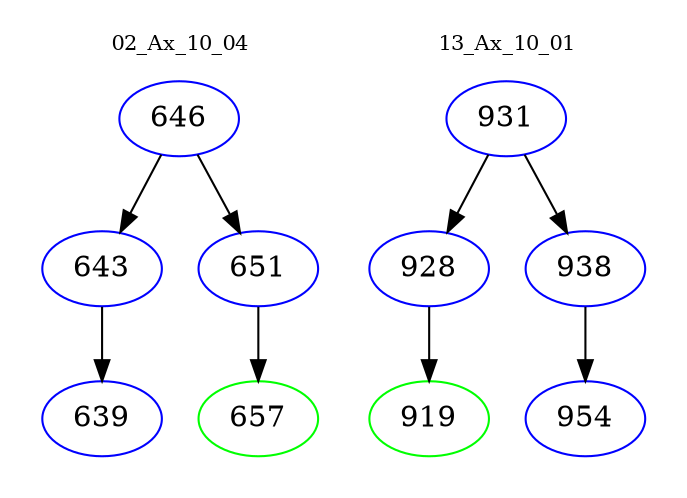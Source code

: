 digraph{
subgraph cluster_0 {
color = white
label = "02_Ax_10_04";
fontsize=10;
T0_646 [label="646", color="blue"]
T0_646 -> T0_643 [color="black"]
T0_643 [label="643", color="blue"]
T0_643 -> T0_639 [color="black"]
T0_639 [label="639", color="blue"]
T0_646 -> T0_651 [color="black"]
T0_651 [label="651", color="blue"]
T0_651 -> T0_657 [color="black"]
T0_657 [label="657", color="green"]
}
subgraph cluster_1 {
color = white
label = "13_Ax_10_01";
fontsize=10;
T1_931 [label="931", color="blue"]
T1_931 -> T1_928 [color="black"]
T1_928 [label="928", color="blue"]
T1_928 -> T1_919 [color="black"]
T1_919 [label="919", color="green"]
T1_931 -> T1_938 [color="black"]
T1_938 [label="938", color="blue"]
T1_938 -> T1_954 [color="black"]
T1_954 [label="954", color="blue"]
}
}
